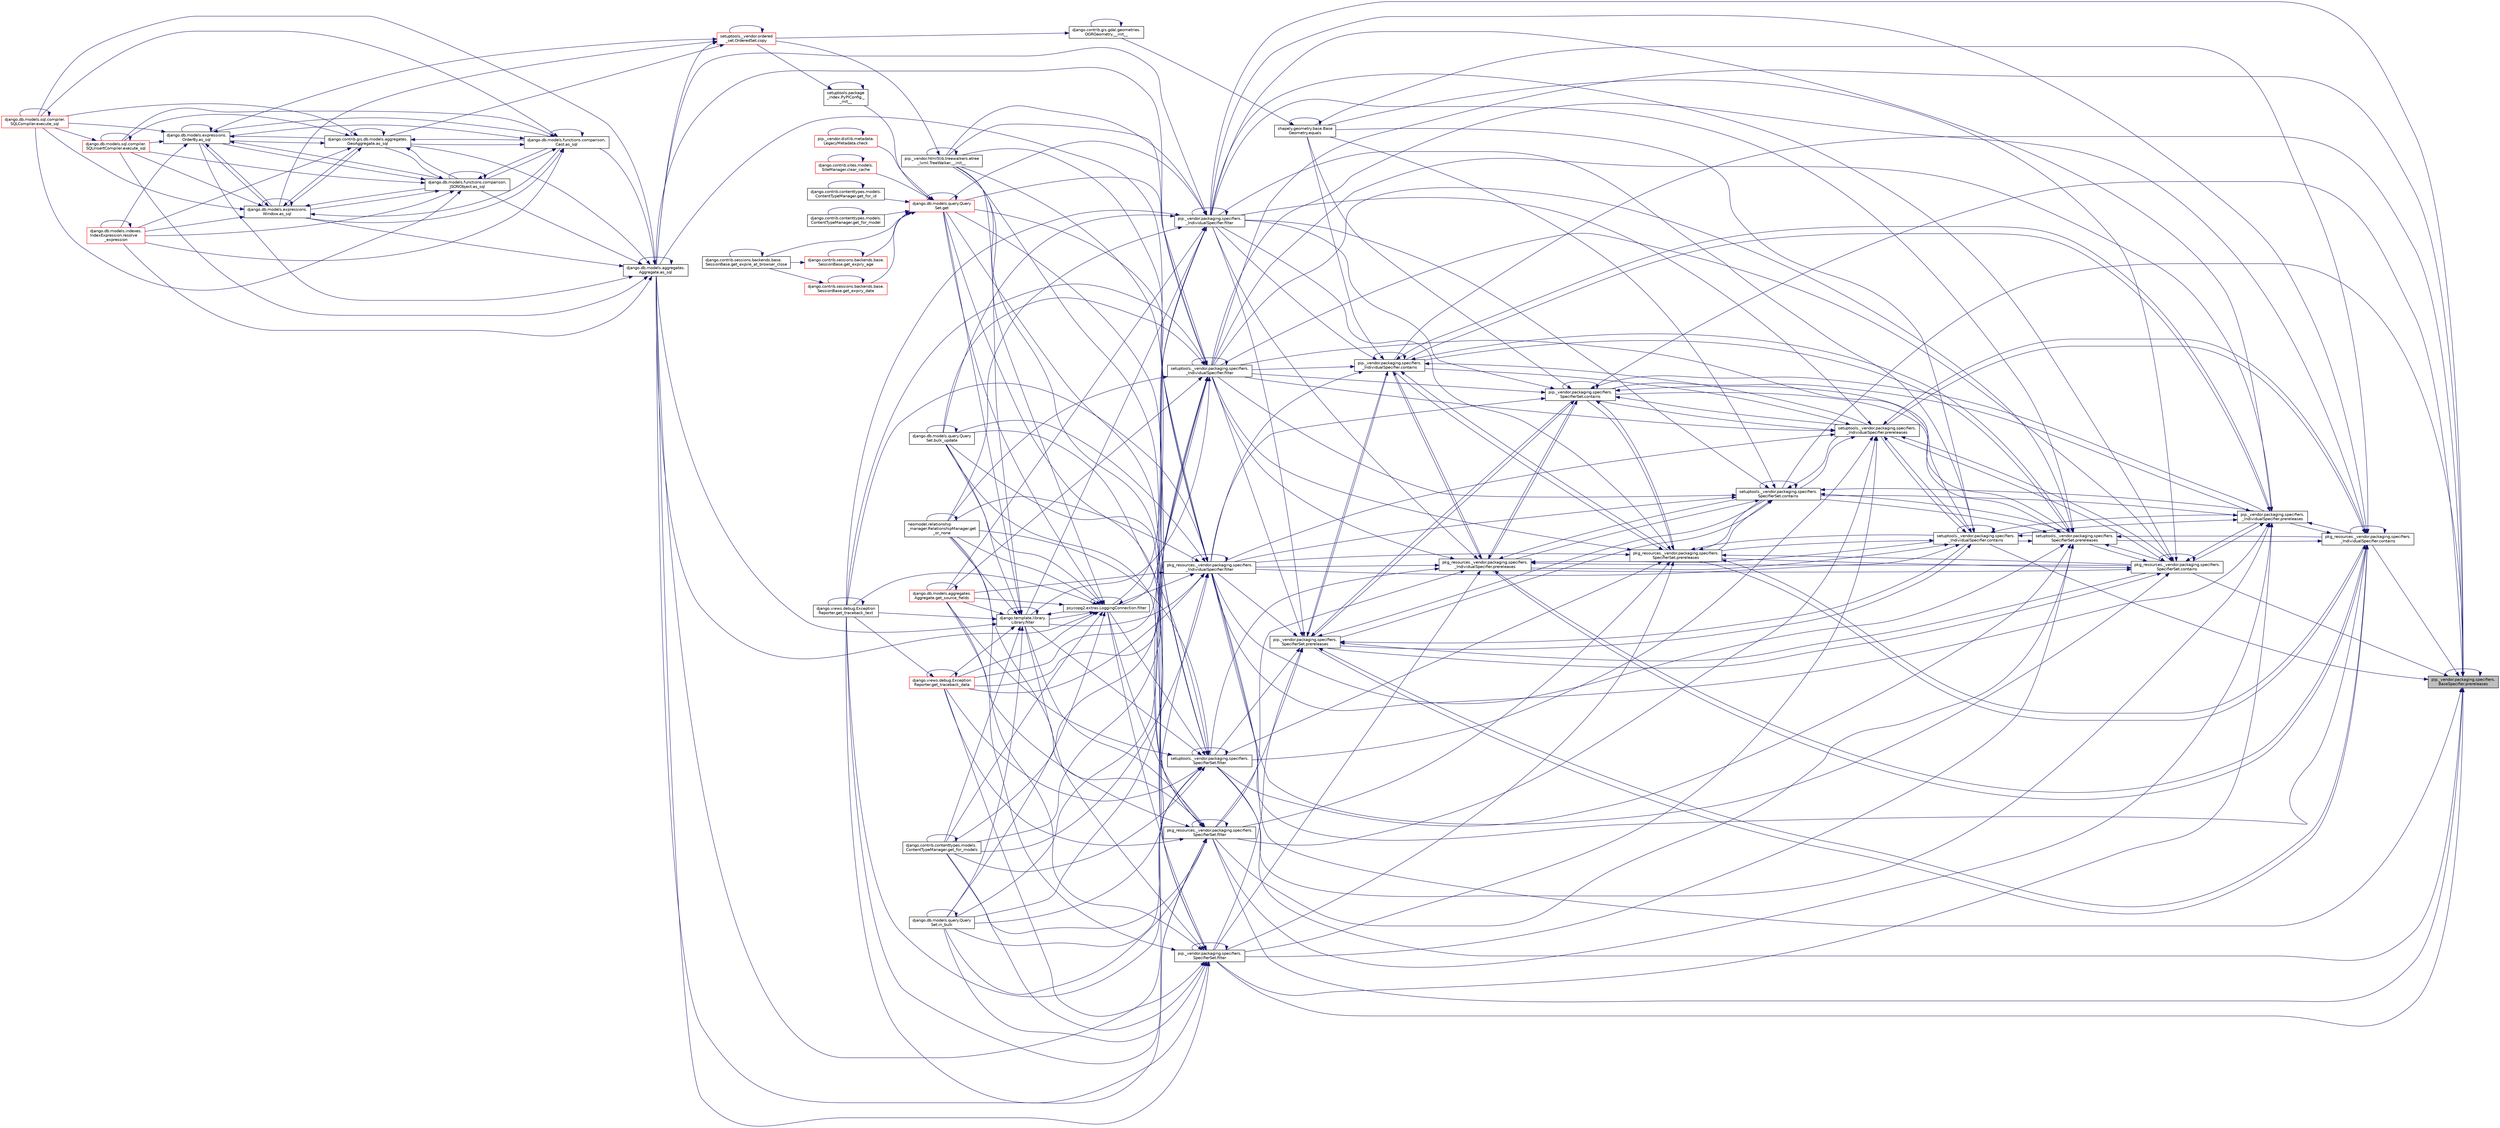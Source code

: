 digraph "pip._vendor.packaging.specifiers.BaseSpecifier.prereleases"
{
 // LATEX_PDF_SIZE
  edge [fontname="Helvetica",fontsize="10",labelfontname="Helvetica",labelfontsize="10"];
  node [fontname="Helvetica",fontsize="10",shape=record];
  rankdir="RL";
  Node1 [label="pip._vendor.packaging.specifiers.\lBaseSpecifier.prereleases",height=0.2,width=0.4,color="black", fillcolor="grey75", style="filled", fontcolor="black",tooltip=" "];
  Node1 -> Node2 [dir="back",color="midnightblue",fontsize="10",style="solid",fontname="Helvetica"];
  Node2 [label="pkg_resources._vendor.packaging.specifiers.\l_IndividualSpecifier.contains",height=0.2,width=0.4,color="black", fillcolor="white", style="filled",URL="$d7/d3d/classpkg__resources_1_1__vendor_1_1packaging_1_1specifiers_1_1___individual_specifier.html#afc614431c7e139a948866248f6f01bb4",tooltip=" "];
  Node2 -> Node2 [dir="back",color="midnightblue",fontsize="10",style="solid",fontname="Helvetica"];
  Node2 -> Node3 [dir="back",color="midnightblue",fontsize="10",style="solid",fontname="Helvetica"];
  Node3 [label="shapely.geometry.base.Base\lGeometry.equals",height=0.2,width=0.4,color="black", fillcolor="white", style="filled",URL="$db/d41/classshapely_1_1geometry_1_1base_1_1_base_geometry.html#a0fb038a4b6cb70b24b74572e9be8874c",tooltip=" "];
  Node3 -> Node4 [dir="back",color="midnightblue",fontsize="10",style="solid",fontname="Helvetica"];
  Node4 [label="django.contrib.gis.gdal.geometries.\lOGRGeometry.__init__",height=0.2,width=0.4,color="black", fillcolor="white", style="filled",URL="$dd/d78/classdjango_1_1contrib_1_1gis_1_1gdal_1_1geometries_1_1_o_g_r_geometry.html#a36ecc3f64238050bd5f173bae8fc8f24",tooltip=" "];
  Node4 -> Node4 [dir="back",color="midnightblue",fontsize="10",style="solid",fontname="Helvetica"];
  Node4 -> Node5 [dir="back",color="midnightblue",fontsize="10",style="solid",fontname="Helvetica"];
  Node5 [label="setuptools._vendor.ordered\l_set.OrderedSet.copy",height=0.2,width=0.4,color="red", fillcolor="white", style="filled",URL="$d0/d40/classsetuptools_1_1__vendor_1_1ordered__set_1_1_ordered_set.html#a84224c403039b9dac5d2794d85073053",tooltip=" "];
  Node5 -> Node12 [dir="back",color="midnightblue",fontsize="10",style="solid",fontname="Helvetica"];
  Node12 [label="django.db.models.aggregates.\lAggregate.as_sql",height=0.2,width=0.4,color="black", fillcolor="white", style="filled",URL="$d7/d0c/classdjango_1_1db_1_1models_1_1aggregates_1_1_aggregate.html#a86af10d7994d4f7a535cb7476201db71",tooltip=" "];
  Node12 -> Node12 [dir="back",color="midnightblue",fontsize="10",style="solid",fontname="Helvetica"];
  Node12 -> Node13 [dir="back",color="midnightblue",fontsize="10",style="solid",fontname="Helvetica"];
  Node13 [label="django.db.models.functions.comparison.\lCast.as_sql",height=0.2,width=0.4,color="black", fillcolor="white", style="filled",URL="$dd/d3c/classdjango_1_1db_1_1models_1_1functions_1_1comparison_1_1_cast.html#a010e365ade29d50da0332d4f46b95cf0",tooltip=" "];
  Node13 -> Node13 [dir="back",color="midnightblue",fontsize="10",style="solid",fontname="Helvetica"];
  Node13 -> Node14 [dir="back",color="midnightblue",fontsize="10",style="solid",fontname="Helvetica"];
  Node14 [label="django.db.models.functions.comparison.\lJSONObject.as_sql",height=0.2,width=0.4,color="black", fillcolor="white", style="filled",URL="$db/d2f/classdjango_1_1db_1_1models_1_1functions_1_1comparison_1_1_j_s_o_n_object.html#a7ea48a9164c15f6c04fa1851987b0be4",tooltip=" "];
  Node14 -> Node13 [dir="back",color="midnightblue",fontsize="10",style="solid",fontname="Helvetica"];
  Node14 -> Node14 [dir="back",color="midnightblue",fontsize="10",style="solid",fontname="Helvetica"];
  Node14 -> Node15 [dir="back",color="midnightblue",fontsize="10",style="solid",fontname="Helvetica"];
  Node15 [label="django.contrib.gis.db.models.aggregates.\lGeoAggregate.as_sql",height=0.2,width=0.4,color="black", fillcolor="white", style="filled",URL="$df/dbe/classdjango_1_1contrib_1_1gis_1_1db_1_1models_1_1aggregates_1_1_geo_aggregate.html#a129bfb83cb8d965d40be63e974594fa7",tooltip=" "];
  Node15 -> Node13 [dir="back",color="midnightblue",fontsize="10",style="solid",fontname="Helvetica"];
  Node15 -> Node14 [dir="back",color="midnightblue",fontsize="10",style="solid",fontname="Helvetica"];
  Node15 -> Node15 [dir="back",color="midnightblue",fontsize="10",style="solid",fontname="Helvetica"];
  Node15 -> Node16 [dir="back",color="midnightblue",fontsize="10",style="solid",fontname="Helvetica"];
  Node16 [label="django.db.models.expressions.\lWindow.as_sql",height=0.2,width=0.4,color="black", fillcolor="white", style="filled",URL="$d6/d1c/classdjango_1_1db_1_1models_1_1expressions_1_1_window.html#a2a81a422e2884ef2026394b0f83416dc",tooltip=" "];
  Node16 -> Node13 [dir="back",color="midnightblue",fontsize="10",style="solid",fontname="Helvetica"];
  Node16 -> Node14 [dir="back",color="midnightblue",fontsize="10",style="solid",fontname="Helvetica"];
  Node16 -> Node15 [dir="back",color="midnightblue",fontsize="10",style="solid",fontname="Helvetica"];
  Node16 -> Node16 [dir="back",color="midnightblue",fontsize="10",style="solid",fontname="Helvetica"];
  Node16 -> Node17 [dir="back",color="midnightblue",fontsize="10",style="solid",fontname="Helvetica"];
  Node17 [label="django.db.models.expressions.\lOrderBy.as_sql",height=0.2,width=0.4,color="black", fillcolor="white", style="filled",URL="$da/d4d/classdjango_1_1db_1_1models_1_1expressions_1_1_order_by.html#a343064ad7cfdac310e95fd997ee6d4cc",tooltip=" "];
  Node17 -> Node13 [dir="back",color="midnightblue",fontsize="10",style="solid",fontname="Helvetica"];
  Node17 -> Node14 [dir="back",color="midnightblue",fontsize="10",style="solid",fontname="Helvetica"];
  Node17 -> Node15 [dir="back",color="midnightblue",fontsize="10",style="solid",fontname="Helvetica"];
  Node17 -> Node16 [dir="back",color="midnightblue",fontsize="10",style="solid",fontname="Helvetica"];
  Node17 -> Node17 [dir="back",color="midnightblue",fontsize="10",style="solid",fontname="Helvetica"];
  Node17 -> Node18 [dir="back",color="midnightblue",fontsize="10",style="solid",fontname="Helvetica"];
  Node18 [label="django.db.models.sql.compiler.\lSQLCompiler.execute_sql",height=0.2,width=0.4,color="red", fillcolor="white", style="filled",URL="$df/de2/classdjango_1_1db_1_1models_1_1sql_1_1compiler_1_1_s_q_l_compiler.html#a2547088c51124a0d09620d04cf56b050",tooltip=" "];
  Node18 -> Node18 [dir="back",color="midnightblue",fontsize="10",style="solid",fontname="Helvetica"];
  Node17 -> Node21 [dir="back",color="midnightblue",fontsize="10",style="solid",fontname="Helvetica"];
  Node21 [label="django.db.models.sql.compiler.\lSQLInsertCompiler.execute_sql",height=0.2,width=0.4,color="red", fillcolor="white", style="filled",URL="$dd/daa/classdjango_1_1db_1_1models_1_1sql_1_1compiler_1_1_s_q_l_insert_compiler.html#a2ebda5346b92962b6ac5ca8234bfeb42",tooltip=" "];
  Node21 -> Node18 [dir="back",color="midnightblue",fontsize="10",style="solid",fontname="Helvetica"];
  Node21 -> Node21 [dir="back",color="midnightblue",fontsize="10",style="solid",fontname="Helvetica"];
  Node17 -> Node22 [dir="back",color="midnightblue",fontsize="10",style="solid",fontname="Helvetica"];
  Node22 [label="django.db.models.indexes.\lIndexExpression.resolve\l_expression",height=0.2,width=0.4,color="red", fillcolor="white", style="filled",URL="$df/d4f/classdjango_1_1db_1_1models_1_1indexes_1_1_index_expression.html#ae39ac90454fba3ff53ac2d342cd5feea",tooltip=" "];
  Node22 -> Node22 [dir="back",color="midnightblue",fontsize="10",style="solid",fontname="Helvetica"];
  Node16 -> Node18 [dir="back",color="midnightblue",fontsize="10",style="solid",fontname="Helvetica"];
  Node16 -> Node21 [dir="back",color="midnightblue",fontsize="10",style="solid",fontname="Helvetica"];
  Node16 -> Node22 [dir="back",color="midnightblue",fontsize="10",style="solid",fontname="Helvetica"];
  Node15 -> Node17 [dir="back",color="midnightblue",fontsize="10",style="solid",fontname="Helvetica"];
  Node15 -> Node18 [dir="back",color="midnightblue",fontsize="10",style="solid",fontname="Helvetica"];
  Node15 -> Node21 [dir="back",color="midnightblue",fontsize="10",style="solid",fontname="Helvetica"];
  Node15 -> Node22 [dir="back",color="midnightblue",fontsize="10",style="solid",fontname="Helvetica"];
  Node14 -> Node16 [dir="back",color="midnightblue",fontsize="10",style="solid",fontname="Helvetica"];
  Node14 -> Node17 [dir="back",color="midnightblue",fontsize="10",style="solid",fontname="Helvetica"];
  Node14 -> Node18 [dir="back",color="midnightblue",fontsize="10",style="solid",fontname="Helvetica"];
  Node14 -> Node21 [dir="back",color="midnightblue",fontsize="10",style="solid",fontname="Helvetica"];
  Node14 -> Node22 [dir="back",color="midnightblue",fontsize="10",style="solid",fontname="Helvetica"];
  Node13 -> Node15 [dir="back",color="midnightblue",fontsize="10",style="solid",fontname="Helvetica"];
  Node13 -> Node16 [dir="back",color="midnightblue",fontsize="10",style="solid",fontname="Helvetica"];
  Node13 -> Node17 [dir="back",color="midnightblue",fontsize="10",style="solid",fontname="Helvetica"];
  Node13 -> Node18 [dir="back",color="midnightblue",fontsize="10",style="solid",fontname="Helvetica"];
  Node13 -> Node21 [dir="back",color="midnightblue",fontsize="10",style="solid",fontname="Helvetica"];
  Node13 -> Node22 [dir="back",color="midnightblue",fontsize="10",style="solid",fontname="Helvetica"];
  Node12 -> Node14 [dir="back",color="midnightblue",fontsize="10",style="solid",fontname="Helvetica"];
  Node12 -> Node15 [dir="back",color="midnightblue",fontsize="10",style="solid",fontname="Helvetica"];
  Node12 -> Node16 [dir="back",color="midnightblue",fontsize="10",style="solid",fontname="Helvetica"];
  Node12 -> Node17 [dir="back",color="midnightblue",fontsize="10",style="solid",fontname="Helvetica"];
  Node12 -> Node18 [dir="back",color="midnightblue",fontsize="10",style="solid",fontname="Helvetica"];
  Node12 -> Node21 [dir="back",color="midnightblue",fontsize="10",style="solid",fontname="Helvetica"];
  Node12 -> Node22 [dir="back",color="midnightblue",fontsize="10",style="solid",fontname="Helvetica"];
  Node5 -> Node15 [dir="back",color="midnightblue",fontsize="10",style="solid",fontname="Helvetica"];
  Node5 -> Node16 [dir="back",color="midnightblue",fontsize="10",style="solid",fontname="Helvetica"];
  Node5 -> Node17 [dir="back",color="midnightblue",fontsize="10",style="solid",fontname="Helvetica"];
  Node5 -> Node5 [dir="back",color="midnightblue",fontsize="10",style="solid",fontname="Helvetica"];
  Node3 -> Node3 [dir="back",color="midnightblue",fontsize="10",style="solid",fontname="Helvetica"];
  Node2 -> Node680 [dir="back",color="midnightblue",fontsize="10",style="solid",fontname="Helvetica"];
  Node680 [label="pkg_resources._vendor.packaging.specifiers.\l_IndividualSpecifier.filter",height=0.2,width=0.4,color="black", fillcolor="white", style="filled",URL="$d7/d3d/classpkg__resources_1_1__vendor_1_1packaging_1_1specifiers_1_1___individual_specifier.html#a23722d79e6f85960e214288f3b782962",tooltip=" "];
  Node680 -> Node681 [dir="back",color="midnightblue",fontsize="10",style="solid",fontname="Helvetica"];
  Node681 [label="pip._vendor.html5lib.treewalkers.etree\l_lxml.TreeWalker.__init__",height=0.2,width=0.4,color="black", fillcolor="white", style="filled",URL="$d2/d52/classpip_1_1__vendor_1_1html5lib_1_1treewalkers_1_1etree__lxml_1_1_tree_walker.html#aa27b16556f9fbd04c03790edb8a119d4",tooltip=" "];
  Node681 -> Node681 [dir="back",color="midnightblue",fontsize="10",style="solid",fontname="Helvetica"];
  Node681 -> Node5 [dir="back",color="midnightblue",fontsize="10",style="solid",fontname="Helvetica"];
  Node680 -> Node12 [dir="back",color="midnightblue",fontsize="10",style="solid",fontname="Helvetica"];
  Node680 -> Node682 [dir="back",color="midnightblue",fontsize="10",style="solid",fontname="Helvetica"];
  Node682 [label="django.db.models.query.Query\lSet.bulk_update",height=0.2,width=0.4,color="black", fillcolor="white", style="filled",URL="$dd/d94/classdjango_1_1db_1_1models_1_1query_1_1_query_set.html#ae43f62d81b82e9fb7c16e667e861030a",tooltip=" "];
  Node682 -> Node682 [dir="back",color="midnightblue",fontsize="10",style="solid",fontname="Helvetica"];
  Node680 -> Node680 [dir="back",color="midnightblue",fontsize="10",style="solid",fontname="Helvetica"];
  Node680 -> Node683 [dir="back",color="midnightblue",fontsize="10",style="solid",fontname="Helvetica"];
  Node683 [label="psycopg2.extras.LoggingConnection.filter",height=0.2,width=0.4,color="black", fillcolor="white", style="filled",URL="$d0/d8c/classpsycopg2_1_1extras_1_1_logging_connection.html#a012ffd5bbf3ad67a2453e1200ebb1503",tooltip=" "];
  Node683 -> Node681 [dir="back",color="midnightblue",fontsize="10",style="solid",fontname="Helvetica"];
  Node683 -> Node12 [dir="back",color="midnightblue",fontsize="10",style="solid",fontname="Helvetica"];
  Node683 -> Node682 [dir="back",color="midnightblue",fontsize="10",style="solid",fontname="Helvetica"];
  Node683 -> Node683 [dir="back",color="midnightblue",fontsize="10",style="solid",fontname="Helvetica"];
  Node683 -> Node684 [dir="back",color="midnightblue",fontsize="10",style="solid",fontname="Helvetica"];
  Node684 [label="django.template.library.\lLibrary.filter",height=0.2,width=0.4,color="black", fillcolor="white", style="filled",URL="$db/dd6/classdjango_1_1template_1_1library_1_1_library.html#a370d3fe260a0c1efe3ec24b93546858b",tooltip=" "];
  Node684 -> Node681 [dir="back",color="midnightblue",fontsize="10",style="solid",fontname="Helvetica"];
  Node684 -> Node12 [dir="back",color="midnightblue",fontsize="10",style="solid",fontname="Helvetica"];
  Node684 -> Node682 [dir="back",color="midnightblue",fontsize="10",style="solid",fontname="Helvetica"];
  Node684 -> Node683 [dir="back",color="midnightblue",fontsize="10",style="solid",fontname="Helvetica"];
  Node684 -> Node684 [dir="back",color="midnightblue",fontsize="10",style="solid",fontname="Helvetica"];
  Node684 -> Node685 [dir="back",color="midnightblue",fontsize="10",style="solid",fontname="Helvetica"];
  Node685 [label="django.db.models.query.Query\lSet.get",height=0.2,width=0.4,color="red", fillcolor="white", style="filled",URL="$dd/d94/classdjango_1_1db_1_1models_1_1query_1_1_query_set.html#a01bde5564541ddd1bc0696164e4ef765",tooltip=" "];
  Node685 -> Node191 [dir="back",color="midnightblue",fontsize="10",style="solid",fontname="Helvetica"];
  Node191 [label="setuptools.package\l_index.PyPIConfig._\l_init__",height=0.2,width=0.4,color="black", fillcolor="white", style="filled",URL="$d3/d47/classsetuptools_1_1package__index_1_1_py_p_i_config.html#a32593240a32dc851f55b82f1abebbc86",tooltip=" "];
  Node191 -> Node191 [dir="back",color="midnightblue",fontsize="10",style="solid",fontname="Helvetica"];
  Node191 -> Node5 [dir="back",color="midnightblue",fontsize="10",style="solid",fontname="Helvetica"];
  Node685 -> Node192 [dir="back",color="midnightblue",fontsize="10",style="solid",fontname="Helvetica"];
  Node192 [label="pip._vendor.distlib.metadata.\lLegacyMetadata.check",height=0.2,width=0.4,color="red", fillcolor="white", style="filled",URL="$d3/dc5/classpip_1_1__vendor_1_1distlib_1_1metadata_1_1_legacy_metadata.html#a28132a5947764193c9e166d3fe8281c9",tooltip=" "];
  Node192 -> Node192 [dir="back",color="midnightblue",fontsize="10",style="solid",fontname="Helvetica"];
  Node685 -> Node196 [dir="back",color="midnightblue",fontsize="10",style="solid",fontname="Helvetica"];
  Node196 [label="django.contrib.sites.models.\lSiteManager.clear_cache",height=0.2,width=0.4,color="red", fillcolor="white", style="filled",URL="$d9/d9e/classdjango_1_1contrib_1_1sites_1_1models_1_1_site_manager.html#add1b963e98668e941563915da7a3c99f",tooltip=" "];
  Node196 -> Node196 [dir="back",color="midnightblue",fontsize="10",style="solid",fontname="Helvetica"];
  Node685 -> Node685 [dir="back",color="midnightblue",fontsize="10",style="solid",fontname="Helvetica"];
  Node685 -> Node294 [dir="back",color="midnightblue",fontsize="10",style="solid",fontname="Helvetica"];
  Node294 [label="django.contrib.sessions.backends.base.\lSessionBase.get_expire_at_browser_close",height=0.2,width=0.4,color="black", fillcolor="white", style="filled",URL="$d1/d6e/classdjango_1_1contrib_1_1sessions_1_1backends_1_1base_1_1_session_base.html#a53cce514e32abb9c710682373753d834",tooltip=" "];
  Node294 -> Node294 [dir="back",color="midnightblue",fontsize="10",style="solid",fontname="Helvetica"];
  Node685 -> Node295 [dir="back",color="midnightblue",fontsize="10",style="solid",fontname="Helvetica"];
  Node295 [label="django.contrib.sessions.backends.base.\lSessionBase.get_expiry_age",height=0.2,width=0.4,color="red", fillcolor="white", style="filled",URL="$d1/d6e/classdjango_1_1contrib_1_1sessions_1_1backends_1_1base_1_1_session_base.html#a95ec4d724ae34aa019240c8463d73f54",tooltip=" "];
  Node295 -> Node294 [dir="back",color="midnightblue",fontsize="10",style="solid",fontname="Helvetica"];
  Node295 -> Node295 [dir="back",color="midnightblue",fontsize="10",style="solid",fontname="Helvetica"];
  Node685 -> Node296 [dir="back",color="midnightblue",fontsize="10",style="solid",fontname="Helvetica"];
  Node296 [label="django.contrib.sessions.backends.base.\lSessionBase.get_expiry_date",height=0.2,width=0.4,color="red", fillcolor="white", style="filled",URL="$d1/d6e/classdjango_1_1contrib_1_1sessions_1_1backends_1_1base_1_1_session_base.html#ad8a87e303d015be27940f941d02ab850",tooltip=" "];
  Node296 -> Node294 [dir="back",color="midnightblue",fontsize="10",style="solid",fontname="Helvetica"];
  Node296 -> Node296 [dir="back",color="midnightblue",fontsize="10",style="solid",fontname="Helvetica"];
  Node685 -> Node298 [dir="back",color="midnightblue",fontsize="10",style="solid",fontname="Helvetica"];
  Node298 [label="django.contrib.contenttypes.models.\lContentTypeManager.get_for_id",height=0.2,width=0.4,color="black", fillcolor="white", style="filled",URL="$d0/dbc/classdjango_1_1contrib_1_1contenttypes_1_1models_1_1_content_type_manager.html#a77e45a678787e583675e13f9a4d05b31",tooltip=" "];
  Node298 -> Node298 [dir="back",color="midnightblue",fontsize="10",style="solid",fontname="Helvetica"];
  Node685 -> Node237 [dir="back",color="midnightblue",fontsize="10",style="solid",fontname="Helvetica"];
  Node237 [label="django.contrib.contenttypes.models.\lContentTypeManager.get_for_model",height=0.2,width=0.4,color="black", fillcolor="white", style="filled",URL="$d0/dbc/classdjango_1_1contrib_1_1contenttypes_1_1models_1_1_content_type_manager.html#a31597c87e55555c8ea39c68d3507ab88",tooltip=" "];
  Node237 -> Node237 [dir="back",color="midnightblue",fontsize="10",style="solid",fontname="Helvetica"];
  Node684 -> Node235 [dir="back",color="midnightblue",fontsize="10",style="solid",fontname="Helvetica"];
  Node235 [label="django.contrib.contenttypes.models.\lContentTypeManager.get_for_models",height=0.2,width=0.4,color="black", fillcolor="white", style="filled",URL="$d0/dbc/classdjango_1_1contrib_1_1contenttypes_1_1models_1_1_content_type_manager.html#a63756e81a9a706e22426e7b0fef0ca8b",tooltip=" "];
  Node235 -> Node235 [dir="back",color="midnightblue",fontsize="10",style="solid",fontname="Helvetica"];
  Node684 -> Node686 [dir="back",color="midnightblue",fontsize="10",style="solid",fontname="Helvetica"];
  Node686 [label="neomodel.relationship\l_manager.RelationshipManager.get\l_or_none",height=0.2,width=0.4,color="black", fillcolor="white", style="filled",URL="$d0/dde/classneomodel_1_1relationship__manager_1_1_relationship_manager.html#ae829208b8b2e91ca1bb1e6fa3ea1ec83",tooltip=" "];
  Node686 -> Node686 [dir="back",color="midnightblue",fontsize="10",style="solid",fontname="Helvetica"];
  Node684 -> Node687 [dir="back",color="midnightblue",fontsize="10",style="solid",fontname="Helvetica"];
  Node687 [label="django.db.models.aggregates.\lAggregate.get_source_fields",height=0.2,width=0.4,color="red", fillcolor="white", style="filled",URL="$d7/d0c/classdjango_1_1db_1_1models_1_1aggregates_1_1_aggregate.html#a5da80b0be86ca1671954bc8fc0fc5c2c",tooltip=" "];
  Node687 -> Node687 [dir="back",color="midnightblue",fontsize="10",style="solid",fontname="Helvetica"];
  Node684 -> Node458 [dir="back",color="midnightblue",fontsize="10",style="solid",fontname="Helvetica"];
  Node458 [label="django.views.debug.Exception\lReporter.get_traceback_data",height=0.2,width=0.4,color="red", fillcolor="white", style="filled",URL="$d9/d6c/classdjango_1_1views_1_1debug_1_1_exception_reporter.html#a356db4aa38afe036f5f4ec4a48851f35",tooltip=" "];
  Node458 -> Node458 [dir="back",color="midnightblue",fontsize="10",style="solid",fontname="Helvetica"];
  Node458 -> Node460 [dir="back",color="midnightblue",fontsize="10",style="solid",fontname="Helvetica"];
  Node460 [label="django.views.debug.Exception\lReporter.get_traceback_text",height=0.2,width=0.4,color="black", fillcolor="white", style="filled",URL="$d9/d6c/classdjango_1_1views_1_1debug_1_1_exception_reporter.html#a4e73474bb71b41a0f90d53345930d4d1",tooltip=" "];
  Node460 -> Node460 [dir="back",color="midnightblue",fontsize="10",style="solid",fontname="Helvetica"];
  Node684 -> Node460 [dir="back",color="midnightblue",fontsize="10",style="solid",fontname="Helvetica"];
  Node684 -> Node694 [dir="back",color="midnightblue",fontsize="10",style="solid",fontname="Helvetica"];
  Node694 [label="django.db.models.query.Query\lSet.in_bulk",height=0.2,width=0.4,color="black", fillcolor="white", style="filled",URL="$dd/d94/classdjango_1_1db_1_1models_1_1query_1_1_query_set.html#a0df132867604e1f7357ece086992a2bb",tooltip=" "];
  Node694 -> Node694 [dir="back",color="midnightblue",fontsize="10",style="solid",fontname="Helvetica"];
  Node683 -> Node685 [dir="back",color="midnightblue",fontsize="10",style="solid",fontname="Helvetica"];
  Node683 -> Node235 [dir="back",color="midnightblue",fontsize="10",style="solid",fontname="Helvetica"];
  Node683 -> Node686 [dir="back",color="midnightblue",fontsize="10",style="solid",fontname="Helvetica"];
  Node683 -> Node687 [dir="back",color="midnightblue",fontsize="10",style="solid",fontname="Helvetica"];
  Node683 -> Node458 [dir="back",color="midnightblue",fontsize="10",style="solid",fontname="Helvetica"];
  Node683 -> Node460 [dir="back",color="midnightblue",fontsize="10",style="solid",fontname="Helvetica"];
  Node683 -> Node694 [dir="back",color="midnightblue",fontsize="10",style="solid",fontname="Helvetica"];
  Node680 -> Node684 [dir="back",color="midnightblue",fontsize="10",style="solid",fontname="Helvetica"];
  Node680 -> Node685 [dir="back",color="midnightblue",fontsize="10",style="solid",fontname="Helvetica"];
  Node680 -> Node235 [dir="back",color="midnightblue",fontsize="10",style="solid",fontname="Helvetica"];
  Node680 -> Node686 [dir="back",color="midnightblue",fontsize="10",style="solid",fontname="Helvetica"];
  Node680 -> Node687 [dir="back",color="midnightblue",fontsize="10",style="solid",fontname="Helvetica"];
  Node680 -> Node458 [dir="back",color="midnightblue",fontsize="10",style="solid",fontname="Helvetica"];
  Node680 -> Node460 [dir="back",color="midnightblue",fontsize="10",style="solid",fontname="Helvetica"];
  Node680 -> Node694 [dir="back",color="midnightblue",fontsize="10",style="solid",fontname="Helvetica"];
  Node2 -> Node695 [dir="back",color="midnightblue",fontsize="10",style="solid",fontname="Helvetica"];
  Node695 [label="setuptools._vendor.packaging.specifiers.\l_IndividualSpecifier.filter",height=0.2,width=0.4,color="black", fillcolor="white", style="filled",URL="$d2/dfa/classsetuptools_1_1__vendor_1_1packaging_1_1specifiers_1_1___individual_specifier.html#af07e3f018647cb7a004791b6436993e1",tooltip=" "];
  Node695 -> Node681 [dir="back",color="midnightblue",fontsize="10",style="solid",fontname="Helvetica"];
  Node695 -> Node12 [dir="back",color="midnightblue",fontsize="10",style="solid",fontname="Helvetica"];
  Node695 -> Node682 [dir="back",color="midnightblue",fontsize="10",style="solid",fontname="Helvetica"];
  Node695 -> Node695 [dir="back",color="midnightblue",fontsize="10",style="solid",fontname="Helvetica"];
  Node695 -> Node683 [dir="back",color="midnightblue",fontsize="10",style="solid",fontname="Helvetica"];
  Node695 -> Node684 [dir="back",color="midnightblue",fontsize="10",style="solid",fontname="Helvetica"];
  Node695 -> Node685 [dir="back",color="midnightblue",fontsize="10",style="solid",fontname="Helvetica"];
  Node695 -> Node235 [dir="back",color="midnightblue",fontsize="10",style="solid",fontname="Helvetica"];
  Node695 -> Node686 [dir="back",color="midnightblue",fontsize="10",style="solid",fontname="Helvetica"];
  Node695 -> Node687 [dir="back",color="midnightblue",fontsize="10",style="solid",fontname="Helvetica"];
  Node695 -> Node458 [dir="back",color="midnightblue",fontsize="10",style="solid",fontname="Helvetica"];
  Node695 -> Node460 [dir="back",color="midnightblue",fontsize="10",style="solid",fontname="Helvetica"];
  Node695 -> Node694 [dir="back",color="midnightblue",fontsize="10",style="solid",fontname="Helvetica"];
  Node2 -> Node696 [dir="back",color="midnightblue",fontsize="10",style="solid",fontname="Helvetica"];
  Node696 [label="pip._vendor.packaging.specifiers.\l_IndividualSpecifier.filter",height=0.2,width=0.4,color="black", fillcolor="white", style="filled",URL="$d9/d98/classpip_1_1__vendor_1_1packaging_1_1specifiers_1_1___individual_specifier.html#a6203976cfa5ddd6a1f47f8dfe0669fd7",tooltip=" "];
  Node696 -> Node681 [dir="back",color="midnightblue",fontsize="10",style="solid",fontname="Helvetica"];
  Node696 -> Node12 [dir="back",color="midnightblue",fontsize="10",style="solid",fontname="Helvetica"];
  Node696 -> Node682 [dir="back",color="midnightblue",fontsize="10",style="solid",fontname="Helvetica"];
  Node696 -> Node696 [dir="back",color="midnightblue",fontsize="10",style="solid",fontname="Helvetica"];
  Node696 -> Node683 [dir="back",color="midnightblue",fontsize="10",style="solid",fontname="Helvetica"];
  Node696 -> Node684 [dir="back",color="midnightblue",fontsize="10",style="solid",fontname="Helvetica"];
  Node696 -> Node685 [dir="back",color="midnightblue",fontsize="10",style="solid",fontname="Helvetica"];
  Node696 -> Node235 [dir="back",color="midnightblue",fontsize="10",style="solid",fontname="Helvetica"];
  Node696 -> Node686 [dir="back",color="midnightblue",fontsize="10",style="solid",fontname="Helvetica"];
  Node696 -> Node687 [dir="back",color="midnightblue",fontsize="10",style="solid",fontname="Helvetica"];
  Node696 -> Node458 [dir="back",color="midnightblue",fontsize="10",style="solid",fontname="Helvetica"];
  Node696 -> Node460 [dir="back",color="midnightblue",fontsize="10",style="solid",fontname="Helvetica"];
  Node696 -> Node694 [dir="back",color="midnightblue",fontsize="10",style="solid",fontname="Helvetica"];
  Node2 -> Node697 [dir="back",color="midnightblue",fontsize="10",style="solid",fontname="Helvetica"];
  Node697 [label="pip._vendor.packaging.specifiers.\l_IndividualSpecifier.prereleases",height=0.2,width=0.4,color="black", fillcolor="white", style="filled",URL="$d9/d98/classpip_1_1__vendor_1_1packaging_1_1specifiers_1_1___individual_specifier.html#ae1d1aec89ca9c3b66ca29929cb23ed3c",tooltip=" "];
  Node697 -> Node2 [dir="back",color="midnightblue",fontsize="10",style="solid",fontname="Helvetica"];
  Node697 -> Node698 [dir="back",color="midnightblue",fontsize="10",style="solid",fontname="Helvetica"];
  Node698 [label="pkg_resources._vendor.packaging.specifiers.\lSpecifierSet.contains",height=0.2,width=0.4,color="black", fillcolor="white", style="filled",URL="$d2/d90/classpkg__resources_1_1__vendor_1_1packaging_1_1specifiers_1_1_specifier_set.html#a666f0adbbfdf76a5747216f3f5255fc9",tooltip=" "];
  Node698 -> Node698 [dir="back",color="midnightblue",fontsize="10",style="solid",fontname="Helvetica"];
  Node698 -> Node3 [dir="back",color="midnightblue",fontsize="10",style="solid",fontname="Helvetica"];
  Node698 -> Node680 [dir="back",color="midnightblue",fontsize="10",style="solid",fontname="Helvetica"];
  Node698 -> Node695 [dir="back",color="midnightblue",fontsize="10",style="solid",fontname="Helvetica"];
  Node698 -> Node696 [dir="back",color="midnightblue",fontsize="10",style="solid",fontname="Helvetica"];
  Node698 -> Node697 [dir="back",color="midnightblue",fontsize="10",style="solid",fontname="Helvetica"];
  Node698 -> Node699 [dir="back",color="midnightblue",fontsize="10",style="solid",fontname="Helvetica"];
  Node699 [label="pip._vendor.packaging.specifiers.\lSpecifierSet.prereleases",height=0.2,width=0.4,color="black", fillcolor="white", style="filled",URL="$d5/d11/classpip_1_1__vendor_1_1packaging_1_1specifiers_1_1_specifier_set.html#a8a41e8833979704334567197f2ea3106",tooltip=" "];
  Node699 -> Node2 [dir="back",color="midnightblue",fontsize="10",style="solid",fontname="Helvetica"];
  Node699 -> Node698 [dir="back",color="midnightblue",fontsize="10",style="solid",fontname="Helvetica"];
  Node699 -> Node700 [dir="back",color="midnightblue",fontsize="10",style="solid",fontname="Helvetica"];
  Node700 [label="setuptools._vendor.packaging.specifiers.\l_IndividualSpecifier.contains",height=0.2,width=0.4,color="black", fillcolor="white", style="filled",URL="$d2/dfa/classsetuptools_1_1__vendor_1_1packaging_1_1specifiers_1_1___individual_specifier.html#add310771a2fd25ae2670e7ed15c81160",tooltip=" "];
  Node700 -> Node700 [dir="back",color="midnightblue",fontsize="10",style="solid",fontname="Helvetica"];
  Node700 -> Node3 [dir="back",color="midnightblue",fontsize="10",style="solid",fontname="Helvetica"];
  Node700 -> Node680 [dir="back",color="midnightblue",fontsize="10",style="solid",fontname="Helvetica"];
  Node700 -> Node695 [dir="back",color="midnightblue",fontsize="10",style="solid",fontname="Helvetica"];
  Node700 -> Node696 [dir="back",color="midnightblue",fontsize="10",style="solid",fontname="Helvetica"];
  Node700 -> Node697 [dir="back",color="midnightblue",fontsize="10",style="solid",fontname="Helvetica"];
  Node700 -> Node699 [dir="back",color="midnightblue",fontsize="10",style="solid",fontname="Helvetica"];
  Node700 -> Node701 [dir="back",color="midnightblue",fontsize="10",style="solid",fontname="Helvetica"];
  Node701 [label="pkg_resources._vendor.packaging.specifiers.\l_IndividualSpecifier.prereleases",height=0.2,width=0.4,color="black", fillcolor="white", style="filled",URL="$d7/d3d/classpkg__resources_1_1__vendor_1_1packaging_1_1specifiers_1_1___individual_specifier.html#aa902b62447455891e44472aa4d40b9b2",tooltip=" "];
  Node701 -> Node2 [dir="back",color="midnightblue",fontsize="10",style="solid",fontname="Helvetica"];
  Node701 -> Node698 [dir="back",color="midnightblue",fontsize="10",style="solid",fontname="Helvetica"];
  Node701 -> Node700 [dir="back",color="midnightblue",fontsize="10",style="solid",fontname="Helvetica"];
  Node701 -> Node702 [dir="back",color="midnightblue",fontsize="10",style="solid",fontname="Helvetica"];
  Node702 [label="setuptools._vendor.packaging.specifiers.\lSpecifierSet.contains",height=0.2,width=0.4,color="black", fillcolor="white", style="filled",URL="$d6/d78/classsetuptools_1_1__vendor_1_1packaging_1_1specifiers_1_1_specifier_set.html#ade45c15d94a7692b74992f5debb832d2",tooltip=" "];
  Node702 -> Node702 [dir="back",color="midnightblue",fontsize="10",style="solid",fontname="Helvetica"];
  Node702 -> Node3 [dir="back",color="midnightblue",fontsize="10",style="solid",fontname="Helvetica"];
  Node702 -> Node680 [dir="back",color="midnightblue",fontsize="10",style="solid",fontname="Helvetica"];
  Node702 -> Node695 [dir="back",color="midnightblue",fontsize="10",style="solid",fontname="Helvetica"];
  Node702 -> Node696 [dir="back",color="midnightblue",fontsize="10",style="solid",fontname="Helvetica"];
  Node702 -> Node697 [dir="back",color="midnightblue",fontsize="10",style="solid",fontname="Helvetica"];
  Node702 -> Node699 [dir="back",color="midnightblue",fontsize="10",style="solid",fontname="Helvetica"];
  Node702 -> Node701 [dir="back",color="midnightblue",fontsize="10",style="solid",fontname="Helvetica"];
  Node702 -> Node703 [dir="back",color="midnightblue",fontsize="10",style="solid",fontname="Helvetica"];
  Node703 [label="pkg_resources._vendor.packaging.specifiers.\lSpecifierSet.prereleases",height=0.2,width=0.4,color="black", fillcolor="white", style="filled",URL="$d2/d90/classpkg__resources_1_1__vendor_1_1packaging_1_1specifiers_1_1_specifier_set.html#ad5f2f43dca1a27acc540f760d112d30f",tooltip=" "];
  Node703 -> Node2 [dir="back",color="midnightblue",fontsize="10",style="solid",fontname="Helvetica"];
  Node703 -> Node698 [dir="back",color="midnightblue",fontsize="10",style="solid",fontname="Helvetica"];
  Node703 -> Node700 [dir="back",color="midnightblue",fontsize="10",style="solid",fontname="Helvetica"];
  Node703 -> Node702 [dir="back",color="midnightblue",fontsize="10",style="solid",fontname="Helvetica"];
  Node703 -> Node704 [dir="back",color="midnightblue",fontsize="10",style="solid",fontname="Helvetica"];
  Node704 [label="pip._vendor.packaging.specifiers.\l_IndividualSpecifier.contains",height=0.2,width=0.4,color="black", fillcolor="white", style="filled",URL="$d9/d98/classpip_1_1__vendor_1_1packaging_1_1specifiers_1_1___individual_specifier.html#a0225ec2329bc258c9ff7d62a4ad6dde5",tooltip=" "];
  Node704 -> Node704 [dir="back",color="midnightblue",fontsize="10",style="solid",fontname="Helvetica"];
  Node704 -> Node3 [dir="back",color="midnightblue",fontsize="10",style="solid",fontname="Helvetica"];
  Node704 -> Node680 [dir="back",color="midnightblue",fontsize="10",style="solid",fontname="Helvetica"];
  Node704 -> Node695 [dir="back",color="midnightblue",fontsize="10",style="solid",fontname="Helvetica"];
  Node704 -> Node696 [dir="back",color="midnightblue",fontsize="10",style="solid",fontname="Helvetica"];
  Node704 -> Node697 [dir="back",color="midnightblue",fontsize="10",style="solid",fontname="Helvetica"];
  Node704 -> Node699 [dir="back",color="midnightblue",fontsize="10",style="solid",fontname="Helvetica"];
  Node704 -> Node701 [dir="back",color="midnightblue",fontsize="10",style="solid",fontname="Helvetica"];
  Node704 -> Node703 [dir="back",color="midnightblue",fontsize="10",style="solid",fontname="Helvetica"];
  Node704 -> Node705 [dir="back",color="midnightblue",fontsize="10",style="solid",fontname="Helvetica"];
  Node705 [label="setuptools._vendor.packaging.specifiers.\l_IndividualSpecifier.prereleases",height=0.2,width=0.4,color="black", fillcolor="white", style="filled",URL="$d2/dfa/classsetuptools_1_1__vendor_1_1packaging_1_1specifiers_1_1___individual_specifier.html#adb887c73a585371527ef26bdf29dbefe",tooltip=" "];
  Node705 -> Node2 [dir="back",color="midnightblue",fontsize="10",style="solid",fontname="Helvetica"];
  Node705 -> Node698 [dir="back",color="midnightblue",fontsize="10",style="solid",fontname="Helvetica"];
  Node705 -> Node700 [dir="back",color="midnightblue",fontsize="10",style="solid",fontname="Helvetica"];
  Node705 -> Node702 [dir="back",color="midnightblue",fontsize="10",style="solid",fontname="Helvetica"];
  Node705 -> Node704 [dir="back",color="midnightblue",fontsize="10",style="solid",fontname="Helvetica"];
  Node705 -> Node706 [dir="back",color="midnightblue",fontsize="10",style="solid",fontname="Helvetica"];
  Node706 [label="pip._vendor.packaging.specifiers.\lSpecifierSet.contains",height=0.2,width=0.4,color="black", fillcolor="white", style="filled",URL="$d5/d11/classpip_1_1__vendor_1_1packaging_1_1specifiers_1_1_specifier_set.html#a4c6c2f9778aaca8bc7eb77e5fa358a47",tooltip=" "];
  Node706 -> Node706 [dir="back",color="midnightblue",fontsize="10",style="solid",fontname="Helvetica"];
  Node706 -> Node3 [dir="back",color="midnightblue",fontsize="10",style="solid",fontname="Helvetica"];
  Node706 -> Node680 [dir="back",color="midnightblue",fontsize="10",style="solid",fontname="Helvetica"];
  Node706 -> Node695 [dir="back",color="midnightblue",fontsize="10",style="solid",fontname="Helvetica"];
  Node706 -> Node696 [dir="back",color="midnightblue",fontsize="10",style="solid",fontname="Helvetica"];
  Node706 -> Node697 [dir="back",color="midnightblue",fontsize="10",style="solid",fontname="Helvetica"];
  Node706 -> Node699 [dir="back",color="midnightblue",fontsize="10",style="solid",fontname="Helvetica"];
  Node706 -> Node701 [dir="back",color="midnightblue",fontsize="10",style="solid",fontname="Helvetica"];
  Node706 -> Node703 [dir="back",color="midnightblue",fontsize="10",style="solid",fontname="Helvetica"];
  Node706 -> Node705 [dir="back",color="midnightblue",fontsize="10",style="solid",fontname="Helvetica"];
  Node706 -> Node707 [dir="back",color="midnightblue",fontsize="10",style="solid",fontname="Helvetica"];
  Node707 [label="setuptools._vendor.packaging.specifiers.\lSpecifierSet.prereleases",height=0.2,width=0.4,color="black", fillcolor="white", style="filled",URL="$d6/d78/classsetuptools_1_1__vendor_1_1packaging_1_1specifiers_1_1_specifier_set.html#af4a00d47a94e0ec77eca7ceccd9f752d",tooltip=" "];
  Node707 -> Node2 [dir="back",color="midnightblue",fontsize="10",style="solid",fontname="Helvetica"];
  Node707 -> Node698 [dir="back",color="midnightblue",fontsize="10",style="solid",fontname="Helvetica"];
  Node707 -> Node700 [dir="back",color="midnightblue",fontsize="10",style="solid",fontname="Helvetica"];
  Node707 -> Node702 [dir="back",color="midnightblue",fontsize="10",style="solid",fontname="Helvetica"];
  Node707 -> Node704 [dir="back",color="midnightblue",fontsize="10",style="solid",fontname="Helvetica"];
  Node707 -> Node706 [dir="back",color="midnightblue",fontsize="10",style="solid",fontname="Helvetica"];
  Node707 -> Node680 [dir="back",color="midnightblue",fontsize="10",style="solid",fontname="Helvetica"];
  Node707 -> Node708 [dir="back",color="midnightblue",fontsize="10",style="solid",fontname="Helvetica"];
  Node708 [label="pkg_resources._vendor.packaging.specifiers.\lSpecifierSet.filter",height=0.2,width=0.4,color="black", fillcolor="white", style="filled",URL="$d2/d90/classpkg__resources_1_1__vendor_1_1packaging_1_1specifiers_1_1_specifier_set.html#a3949d930e10663288d4aab13ba3b0cb0",tooltip=" "];
  Node708 -> Node681 [dir="back",color="midnightblue",fontsize="10",style="solid",fontname="Helvetica"];
  Node708 -> Node12 [dir="back",color="midnightblue",fontsize="10",style="solid",fontname="Helvetica"];
  Node708 -> Node682 [dir="back",color="midnightblue",fontsize="10",style="solid",fontname="Helvetica"];
  Node708 -> Node708 [dir="back",color="midnightblue",fontsize="10",style="solid",fontname="Helvetica"];
  Node708 -> Node683 [dir="back",color="midnightblue",fontsize="10",style="solid",fontname="Helvetica"];
  Node708 -> Node684 [dir="back",color="midnightblue",fontsize="10",style="solid",fontname="Helvetica"];
  Node708 -> Node685 [dir="back",color="midnightblue",fontsize="10",style="solid",fontname="Helvetica"];
  Node708 -> Node235 [dir="back",color="midnightblue",fontsize="10",style="solid",fontname="Helvetica"];
  Node708 -> Node686 [dir="back",color="midnightblue",fontsize="10",style="solid",fontname="Helvetica"];
  Node708 -> Node687 [dir="back",color="midnightblue",fontsize="10",style="solid",fontname="Helvetica"];
  Node708 -> Node458 [dir="back",color="midnightblue",fontsize="10",style="solid",fontname="Helvetica"];
  Node708 -> Node460 [dir="back",color="midnightblue",fontsize="10",style="solid",fontname="Helvetica"];
  Node708 -> Node694 [dir="back",color="midnightblue",fontsize="10",style="solid",fontname="Helvetica"];
  Node707 -> Node695 [dir="back",color="midnightblue",fontsize="10",style="solid",fontname="Helvetica"];
  Node707 -> Node709 [dir="back",color="midnightblue",fontsize="10",style="solid",fontname="Helvetica"];
  Node709 [label="setuptools._vendor.packaging.specifiers.\lSpecifierSet.filter",height=0.2,width=0.4,color="black", fillcolor="white", style="filled",URL="$d6/d78/classsetuptools_1_1__vendor_1_1packaging_1_1specifiers_1_1_specifier_set.html#aab85eed95b9ea9c4a9a5f88cf8fd5da5",tooltip=" "];
  Node709 -> Node681 [dir="back",color="midnightblue",fontsize="10",style="solid",fontname="Helvetica"];
  Node709 -> Node12 [dir="back",color="midnightblue",fontsize="10",style="solid",fontname="Helvetica"];
  Node709 -> Node682 [dir="back",color="midnightblue",fontsize="10",style="solid",fontname="Helvetica"];
  Node709 -> Node709 [dir="back",color="midnightblue",fontsize="10",style="solid",fontname="Helvetica"];
  Node709 -> Node683 [dir="back",color="midnightblue",fontsize="10",style="solid",fontname="Helvetica"];
  Node709 -> Node684 [dir="back",color="midnightblue",fontsize="10",style="solid",fontname="Helvetica"];
  Node709 -> Node685 [dir="back",color="midnightblue",fontsize="10",style="solid",fontname="Helvetica"];
  Node709 -> Node235 [dir="back",color="midnightblue",fontsize="10",style="solid",fontname="Helvetica"];
  Node709 -> Node686 [dir="back",color="midnightblue",fontsize="10",style="solid",fontname="Helvetica"];
  Node709 -> Node687 [dir="back",color="midnightblue",fontsize="10",style="solid",fontname="Helvetica"];
  Node709 -> Node458 [dir="back",color="midnightblue",fontsize="10",style="solid",fontname="Helvetica"];
  Node709 -> Node460 [dir="back",color="midnightblue",fontsize="10",style="solid",fontname="Helvetica"];
  Node709 -> Node694 [dir="back",color="midnightblue",fontsize="10",style="solid",fontname="Helvetica"];
  Node707 -> Node696 [dir="back",color="midnightblue",fontsize="10",style="solid",fontname="Helvetica"];
  Node707 -> Node710 [dir="back",color="midnightblue",fontsize="10",style="solid",fontname="Helvetica"];
  Node710 [label="pip._vendor.packaging.specifiers.\lSpecifierSet.filter",height=0.2,width=0.4,color="black", fillcolor="white", style="filled",URL="$d5/d11/classpip_1_1__vendor_1_1packaging_1_1specifiers_1_1_specifier_set.html#a3d7a4e9a4cb787385e37d5832bcc0a64",tooltip=" "];
  Node710 -> Node681 [dir="back",color="midnightblue",fontsize="10",style="solid",fontname="Helvetica"];
  Node710 -> Node12 [dir="back",color="midnightblue",fontsize="10",style="solid",fontname="Helvetica"];
  Node710 -> Node682 [dir="back",color="midnightblue",fontsize="10",style="solid",fontname="Helvetica"];
  Node710 -> Node710 [dir="back",color="midnightblue",fontsize="10",style="solid",fontname="Helvetica"];
  Node710 -> Node683 [dir="back",color="midnightblue",fontsize="10",style="solid",fontname="Helvetica"];
  Node710 -> Node684 [dir="back",color="midnightblue",fontsize="10",style="solid",fontname="Helvetica"];
  Node710 -> Node685 [dir="back",color="midnightblue",fontsize="10",style="solid",fontname="Helvetica"];
  Node710 -> Node235 [dir="back",color="midnightblue",fontsize="10",style="solid",fontname="Helvetica"];
  Node710 -> Node686 [dir="back",color="midnightblue",fontsize="10",style="solid",fontname="Helvetica"];
  Node710 -> Node687 [dir="back",color="midnightblue",fontsize="10",style="solid",fontname="Helvetica"];
  Node710 -> Node458 [dir="back",color="midnightblue",fontsize="10",style="solid",fontname="Helvetica"];
  Node710 -> Node460 [dir="back",color="midnightblue",fontsize="10",style="solid",fontname="Helvetica"];
  Node710 -> Node694 [dir="back",color="midnightblue",fontsize="10",style="solid",fontname="Helvetica"];
  Node705 -> Node680 [dir="back",color="midnightblue",fontsize="10",style="solid",fontname="Helvetica"];
  Node705 -> Node708 [dir="back",color="midnightblue",fontsize="10",style="solid",fontname="Helvetica"];
  Node705 -> Node695 [dir="back",color="midnightblue",fontsize="10",style="solid",fontname="Helvetica"];
  Node705 -> Node709 [dir="back",color="midnightblue",fontsize="10",style="solid",fontname="Helvetica"];
  Node705 -> Node696 [dir="back",color="midnightblue",fontsize="10",style="solid",fontname="Helvetica"];
  Node705 -> Node710 [dir="back",color="midnightblue",fontsize="10",style="solid",fontname="Helvetica"];
  Node704 -> Node707 [dir="back",color="midnightblue",fontsize="10",style="solid",fontname="Helvetica"];
  Node703 -> Node706 [dir="back",color="midnightblue",fontsize="10",style="solid",fontname="Helvetica"];
  Node703 -> Node680 [dir="back",color="midnightblue",fontsize="10",style="solid",fontname="Helvetica"];
  Node703 -> Node708 [dir="back",color="midnightblue",fontsize="10",style="solid",fontname="Helvetica"];
  Node703 -> Node695 [dir="back",color="midnightblue",fontsize="10",style="solid",fontname="Helvetica"];
  Node703 -> Node709 [dir="back",color="midnightblue",fontsize="10",style="solid",fontname="Helvetica"];
  Node703 -> Node696 [dir="back",color="midnightblue",fontsize="10",style="solid",fontname="Helvetica"];
  Node703 -> Node710 [dir="back",color="midnightblue",fontsize="10",style="solid",fontname="Helvetica"];
  Node702 -> Node705 [dir="back",color="midnightblue",fontsize="10",style="solid",fontname="Helvetica"];
  Node702 -> Node707 [dir="back",color="midnightblue",fontsize="10",style="solid",fontname="Helvetica"];
  Node701 -> Node704 [dir="back",color="midnightblue",fontsize="10",style="solid",fontname="Helvetica"];
  Node701 -> Node706 [dir="back",color="midnightblue",fontsize="10",style="solid",fontname="Helvetica"];
  Node701 -> Node680 [dir="back",color="midnightblue",fontsize="10",style="solid",fontname="Helvetica"];
  Node701 -> Node708 [dir="back",color="midnightblue",fontsize="10",style="solid",fontname="Helvetica"];
  Node701 -> Node695 [dir="back",color="midnightblue",fontsize="10",style="solid",fontname="Helvetica"];
  Node701 -> Node709 [dir="back",color="midnightblue",fontsize="10",style="solid",fontname="Helvetica"];
  Node701 -> Node696 [dir="back",color="midnightblue",fontsize="10",style="solid",fontname="Helvetica"];
  Node701 -> Node710 [dir="back",color="midnightblue",fontsize="10",style="solid",fontname="Helvetica"];
  Node700 -> Node703 [dir="back",color="midnightblue",fontsize="10",style="solid",fontname="Helvetica"];
  Node700 -> Node705 [dir="back",color="midnightblue",fontsize="10",style="solid",fontname="Helvetica"];
  Node700 -> Node707 [dir="back",color="midnightblue",fontsize="10",style="solid",fontname="Helvetica"];
  Node699 -> Node702 [dir="back",color="midnightblue",fontsize="10",style="solid",fontname="Helvetica"];
  Node699 -> Node704 [dir="back",color="midnightblue",fontsize="10",style="solid",fontname="Helvetica"];
  Node699 -> Node706 [dir="back",color="midnightblue",fontsize="10",style="solid",fontname="Helvetica"];
  Node699 -> Node680 [dir="back",color="midnightblue",fontsize="10",style="solid",fontname="Helvetica"];
  Node699 -> Node708 [dir="back",color="midnightblue",fontsize="10",style="solid",fontname="Helvetica"];
  Node699 -> Node695 [dir="back",color="midnightblue",fontsize="10",style="solid",fontname="Helvetica"];
  Node699 -> Node709 [dir="back",color="midnightblue",fontsize="10",style="solid",fontname="Helvetica"];
  Node699 -> Node696 [dir="back",color="midnightblue",fontsize="10",style="solid",fontname="Helvetica"];
  Node699 -> Node710 [dir="back",color="midnightblue",fontsize="10",style="solid",fontname="Helvetica"];
  Node698 -> Node701 [dir="back",color="midnightblue",fontsize="10",style="solid",fontname="Helvetica"];
  Node698 -> Node703 [dir="back",color="midnightblue",fontsize="10",style="solid",fontname="Helvetica"];
  Node698 -> Node705 [dir="back",color="midnightblue",fontsize="10",style="solid",fontname="Helvetica"];
  Node698 -> Node707 [dir="back",color="midnightblue",fontsize="10",style="solid",fontname="Helvetica"];
  Node697 -> Node700 [dir="back",color="midnightblue",fontsize="10",style="solid",fontname="Helvetica"];
  Node697 -> Node702 [dir="back",color="midnightblue",fontsize="10",style="solid",fontname="Helvetica"];
  Node697 -> Node704 [dir="back",color="midnightblue",fontsize="10",style="solid",fontname="Helvetica"];
  Node697 -> Node706 [dir="back",color="midnightblue",fontsize="10",style="solid",fontname="Helvetica"];
  Node697 -> Node680 [dir="back",color="midnightblue",fontsize="10",style="solid",fontname="Helvetica"];
  Node697 -> Node708 [dir="back",color="midnightblue",fontsize="10",style="solid",fontname="Helvetica"];
  Node697 -> Node695 [dir="back",color="midnightblue",fontsize="10",style="solid",fontname="Helvetica"];
  Node697 -> Node709 [dir="back",color="midnightblue",fontsize="10",style="solid",fontname="Helvetica"];
  Node697 -> Node696 [dir="back",color="midnightblue",fontsize="10",style="solid",fontname="Helvetica"];
  Node697 -> Node710 [dir="back",color="midnightblue",fontsize="10",style="solid",fontname="Helvetica"];
  Node2 -> Node699 [dir="back",color="midnightblue",fontsize="10",style="solid",fontname="Helvetica"];
  Node2 -> Node701 [dir="back",color="midnightblue",fontsize="10",style="solid",fontname="Helvetica"];
  Node2 -> Node703 [dir="back",color="midnightblue",fontsize="10",style="solid",fontname="Helvetica"];
  Node2 -> Node705 [dir="back",color="midnightblue",fontsize="10",style="solid",fontname="Helvetica"];
  Node2 -> Node707 [dir="back",color="midnightblue",fontsize="10",style="solid",fontname="Helvetica"];
  Node1 -> Node698 [dir="back",color="midnightblue",fontsize="10",style="solid",fontname="Helvetica"];
  Node1 -> Node700 [dir="back",color="midnightblue",fontsize="10",style="solid",fontname="Helvetica"];
  Node1 -> Node702 [dir="back",color="midnightblue",fontsize="10",style="solid",fontname="Helvetica"];
  Node1 -> Node704 [dir="back",color="midnightblue",fontsize="10",style="solid",fontname="Helvetica"];
  Node1 -> Node706 [dir="back",color="midnightblue",fontsize="10",style="solid",fontname="Helvetica"];
  Node1 -> Node680 [dir="back",color="midnightblue",fontsize="10",style="solid",fontname="Helvetica"];
  Node1 -> Node708 [dir="back",color="midnightblue",fontsize="10",style="solid",fontname="Helvetica"];
  Node1 -> Node695 [dir="back",color="midnightblue",fontsize="10",style="solid",fontname="Helvetica"];
  Node1 -> Node709 [dir="back",color="midnightblue",fontsize="10",style="solid",fontname="Helvetica"];
  Node1 -> Node696 [dir="back",color="midnightblue",fontsize="10",style="solid",fontname="Helvetica"];
  Node1 -> Node710 [dir="back",color="midnightblue",fontsize="10",style="solid",fontname="Helvetica"];
  Node1 -> Node1 [dir="back",color="midnightblue",fontsize="10",style="solid",fontname="Helvetica"];
}
